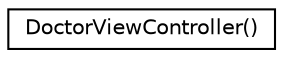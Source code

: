 digraph G
{
  edge [fontname="Helvetica",fontsize="10",labelfontname="Helvetica",labelfontsize="10"];
  node [fontname="Helvetica",fontsize="10",shape=record];
  rankdir="LR";
  Node1 [label="DoctorViewController()",height=0.2,width=0.4,color="black", fillcolor="white", style="filled",URL="$interface_doctor_view_controller_07_08.html"];
}
